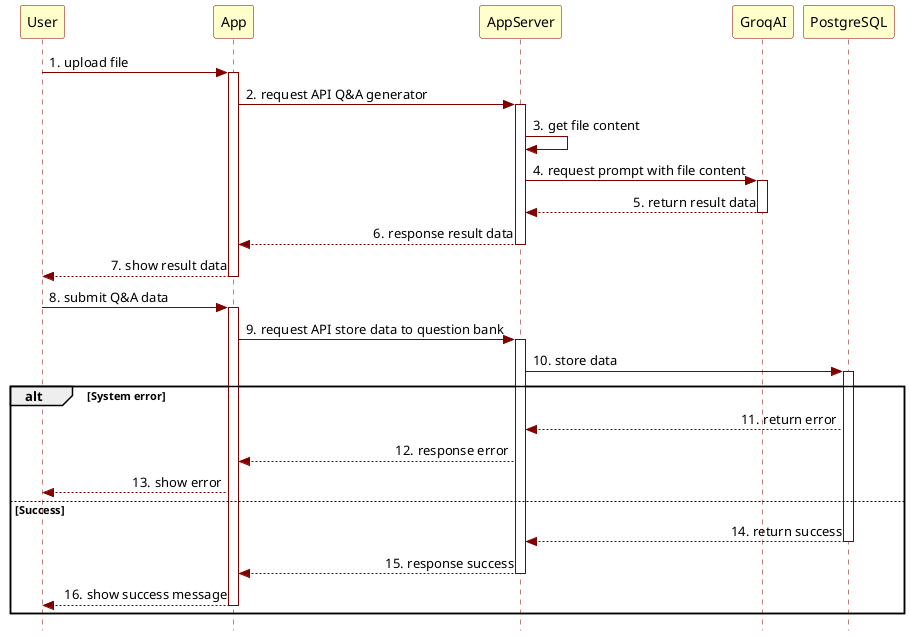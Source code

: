 @startuml Email Queue
autonumber "#."
skinparam style strictuml
skinparam sequenceMessageAlign direction

skinparam sequence {
    ParticipantBorderColor Maroon
    ParticipantBackgroundColor BUSINESS
    LifeLineBorderColor Maroon
    ArrowColor Maroon
}

participant User as user
participant App as app
participant AppServer as appserver
participant GroqAI as groqai
participant PostgreSQL as postgresql

user -> app: upload file
activate app

app -> appserver: request API Q&A generator
activate appserver

appserver -> appserver: get file content

appserver -> groqai: request prompt with file content
activate groqai

groqai --> appserver: return result data
deactivate groqai

appserver --> app: response result data
deactivate appserver

app --> user: show result data
deactivate app

user -> app: submit Q&A data
activate app

app -> appserver: request API store data to question bank
activate appserver

appserver -> postgresql: store data
activate postgresql

    alt System error
        postgresql --> appserver: return error
        appserver --> app: response error
        app --> user: show error

    else Success

        postgresql --> appserver: return success
        deactivate postgresql

        appserver --> app: response success
        deactivate appserver

        app --> user: show success message
        deactivate app
    end


@enduml